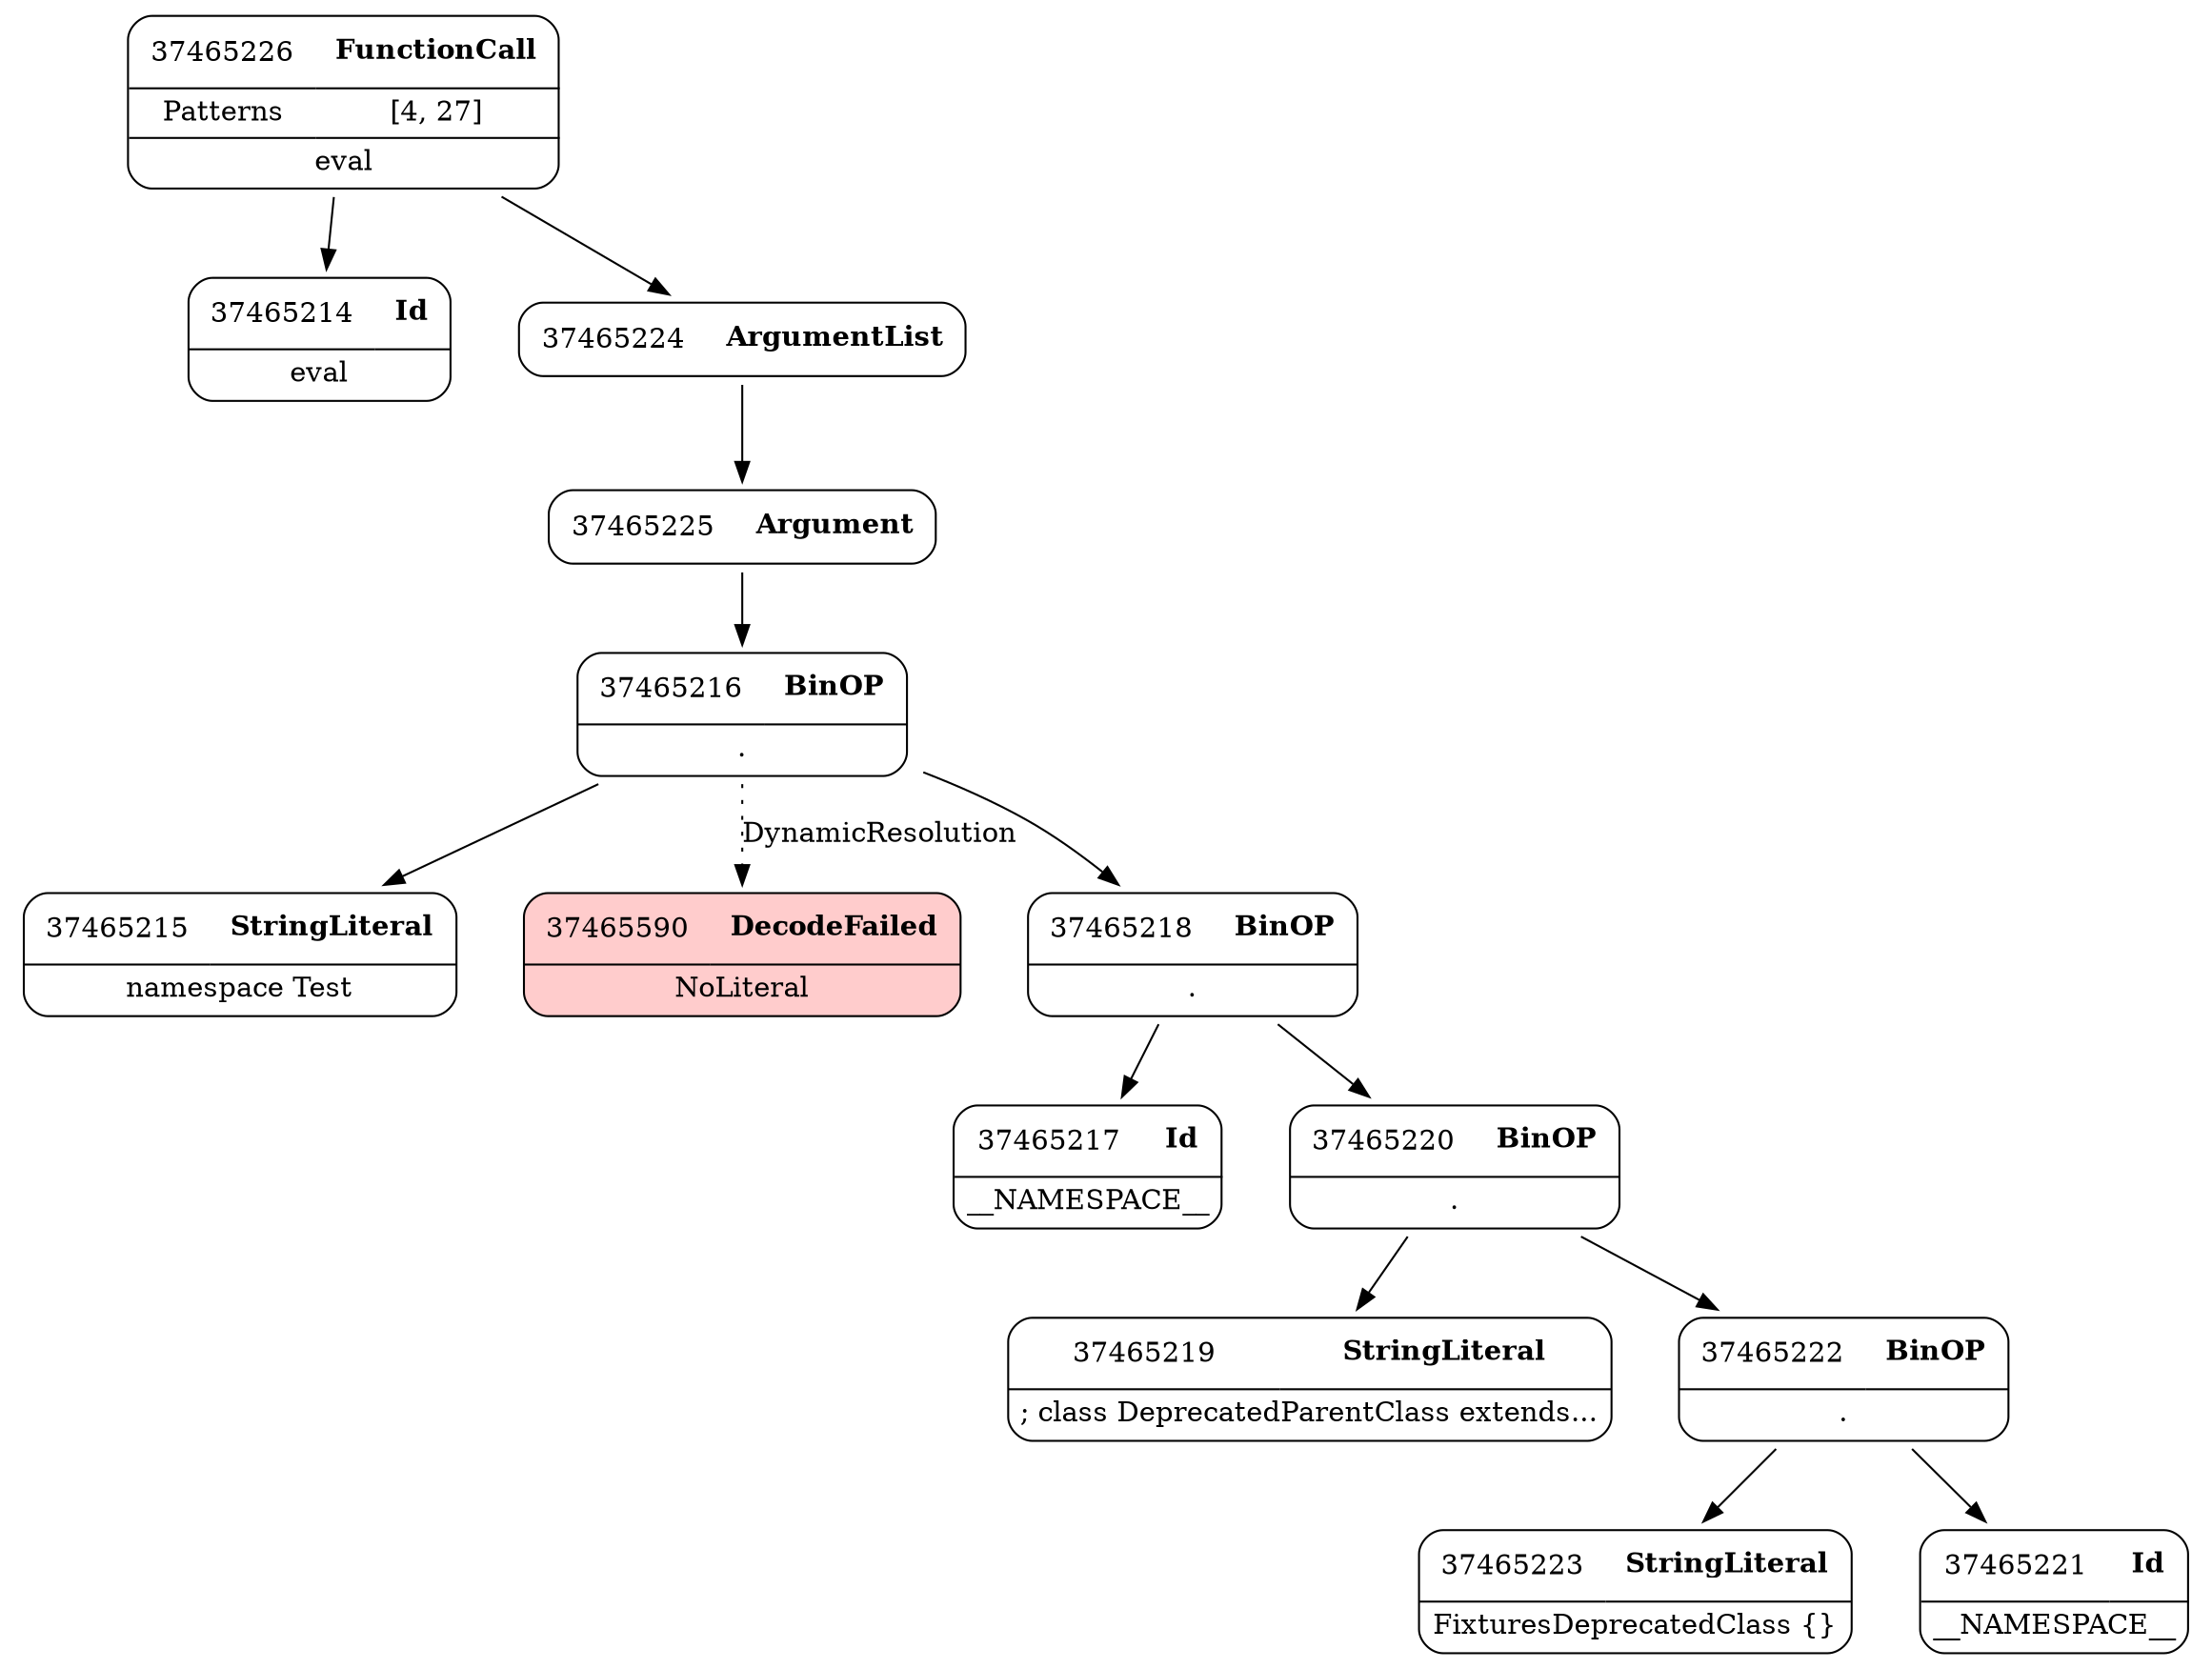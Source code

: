 digraph ast {
node [shape=none];
37465215 [label=<<TABLE border='1' cellspacing='0' cellpadding='10' style='rounded' ><TR><TD border='0'>37465215</TD><TD border='0'><B>StringLiteral</B></TD></TR><HR/><TR><TD border='0' cellpadding='5' colspan='2'>namespace Test</TD></TR></TABLE>>];
37465214 [label=<<TABLE border='1' cellspacing='0' cellpadding='10' style='rounded' ><TR><TD border='0'>37465214</TD><TD border='0'><B>Id</B></TD></TR><HR/><TR><TD border='0' cellpadding='5' colspan='2'>eval</TD></TR></TABLE>>];
37465590 [label=<<TABLE border='1' cellspacing='0' cellpadding='10' style='rounded' bgcolor='#FFCCCC' ><TR><TD border='0'>37465590</TD><TD border='0'><B>DecodeFailed</B></TD></TR><HR/><TR><TD border='0' cellpadding='5' colspan='2'>NoLiteral</TD></TR></TABLE>>];
37465226 [label=<<TABLE border='1' cellspacing='0' cellpadding='10' style='rounded' ><TR><TD border='0'>37465226</TD><TD border='0'><B>FunctionCall</B></TD></TR><HR/><TR><TD border='0' cellpadding='5'>Patterns</TD><TD border='0' cellpadding='5'>[4, 27]</TD></TR><HR/><TR><TD border='0' cellpadding='5' colspan='2'>eval</TD></TR></TABLE>>];
37465226 -> 37465214 [weight=2];
37465226 -> 37465224 [weight=2];
37465225 [label=<<TABLE border='1' cellspacing='0' cellpadding='10' style='rounded' ><TR><TD border='0'>37465225</TD><TD border='0'><B>Argument</B></TD></TR></TABLE>>];
37465225 -> 37465216 [weight=2];
37465224 [label=<<TABLE border='1' cellspacing='0' cellpadding='10' style='rounded' ><TR><TD border='0'>37465224</TD><TD border='0'><B>ArgumentList</B></TD></TR></TABLE>>];
37465224 -> 37465225 [weight=2];
37465219 [label=<<TABLE border='1' cellspacing='0' cellpadding='10' style='rounded' ><TR><TD border='0'>37465219</TD><TD border='0'><B>StringLiteral</B></TD></TR><HR/><TR><TD border='0' cellpadding='5' colspan='2'>; class DeprecatedParentClass extends...</TD></TR></TABLE>>];
37465218 [label=<<TABLE border='1' cellspacing='0' cellpadding='10' style='rounded' ><TR><TD border='0'>37465218</TD><TD border='0'><B>BinOP</B></TD></TR><HR/><TR><TD border='0' cellpadding='5' colspan='2'>.</TD></TR></TABLE>>];
37465218 -> 37465217 [weight=2];
37465218 -> 37465220 [weight=2];
37465217 [label=<<TABLE border='1' cellspacing='0' cellpadding='10' style='rounded' ><TR><TD border='0'>37465217</TD><TD border='0'><B>Id</B></TD></TR><HR/><TR><TD border='0' cellpadding='5' colspan='2'>__NAMESPACE__</TD></TR></TABLE>>];
37465216 [label=<<TABLE border='1' cellspacing='0' cellpadding='10' style='rounded' ><TR><TD border='0'>37465216</TD><TD border='0'><B>BinOP</B></TD></TR><HR/><TR><TD border='0' cellpadding='5' colspan='2'>.</TD></TR></TABLE>>];
37465216 -> 37465215 [weight=2];
37465216 -> 37465218 [weight=2];
37465216 -> 37465590 [style=dotted,label=DynamicResolution];
37465223 [label=<<TABLE border='1' cellspacing='0' cellpadding='10' style='rounded' ><TR><TD border='0'>37465223</TD><TD border='0'><B>StringLiteral</B></TD></TR><HR/><TR><TD border='0' cellpadding='5' colspan='2'>FixturesDeprecatedClass {}</TD></TR></TABLE>>];
37465222 [label=<<TABLE border='1' cellspacing='0' cellpadding='10' style='rounded' ><TR><TD border='0'>37465222</TD><TD border='0'><B>BinOP</B></TD></TR><HR/><TR><TD border='0' cellpadding='5' colspan='2'>.</TD></TR></TABLE>>];
37465222 -> 37465221 [weight=2];
37465222 -> 37465223 [weight=2];
37465221 [label=<<TABLE border='1' cellspacing='0' cellpadding='10' style='rounded' ><TR><TD border='0'>37465221</TD><TD border='0'><B>Id</B></TD></TR><HR/><TR><TD border='0' cellpadding='5' colspan='2'>__NAMESPACE__</TD></TR></TABLE>>];
37465220 [label=<<TABLE border='1' cellspacing='0' cellpadding='10' style='rounded' ><TR><TD border='0'>37465220</TD><TD border='0'><B>BinOP</B></TD></TR><HR/><TR><TD border='0' cellpadding='5' colspan='2'>.</TD></TR></TABLE>>];
37465220 -> 37465219 [weight=2];
37465220 -> 37465222 [weight=2];
}
